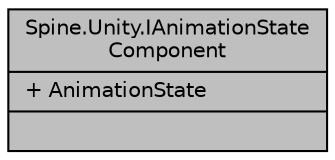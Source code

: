 digraph "Spine.Unity.IAnimationStateComponent"
{
 // LATEX_PDF_SIZE
  edge [fontname="Helvetica",fontsize="10",labelfontname="Helvetica",labelfontsize="10"];
  node [fontname="Helvetica",fontsize="10",shape=record];
  Node1 [label="{Spine.Unity.IAnimationState\lComponent\n|+ AnimationState\l|}",height=0.2,width=0.4,color="black", fillcolor="grey75", style="filled", fontcolor="black",tooltip="A Spine-Unity Component that uses a Spine.AnimationState to animate its skeleton."];
}
